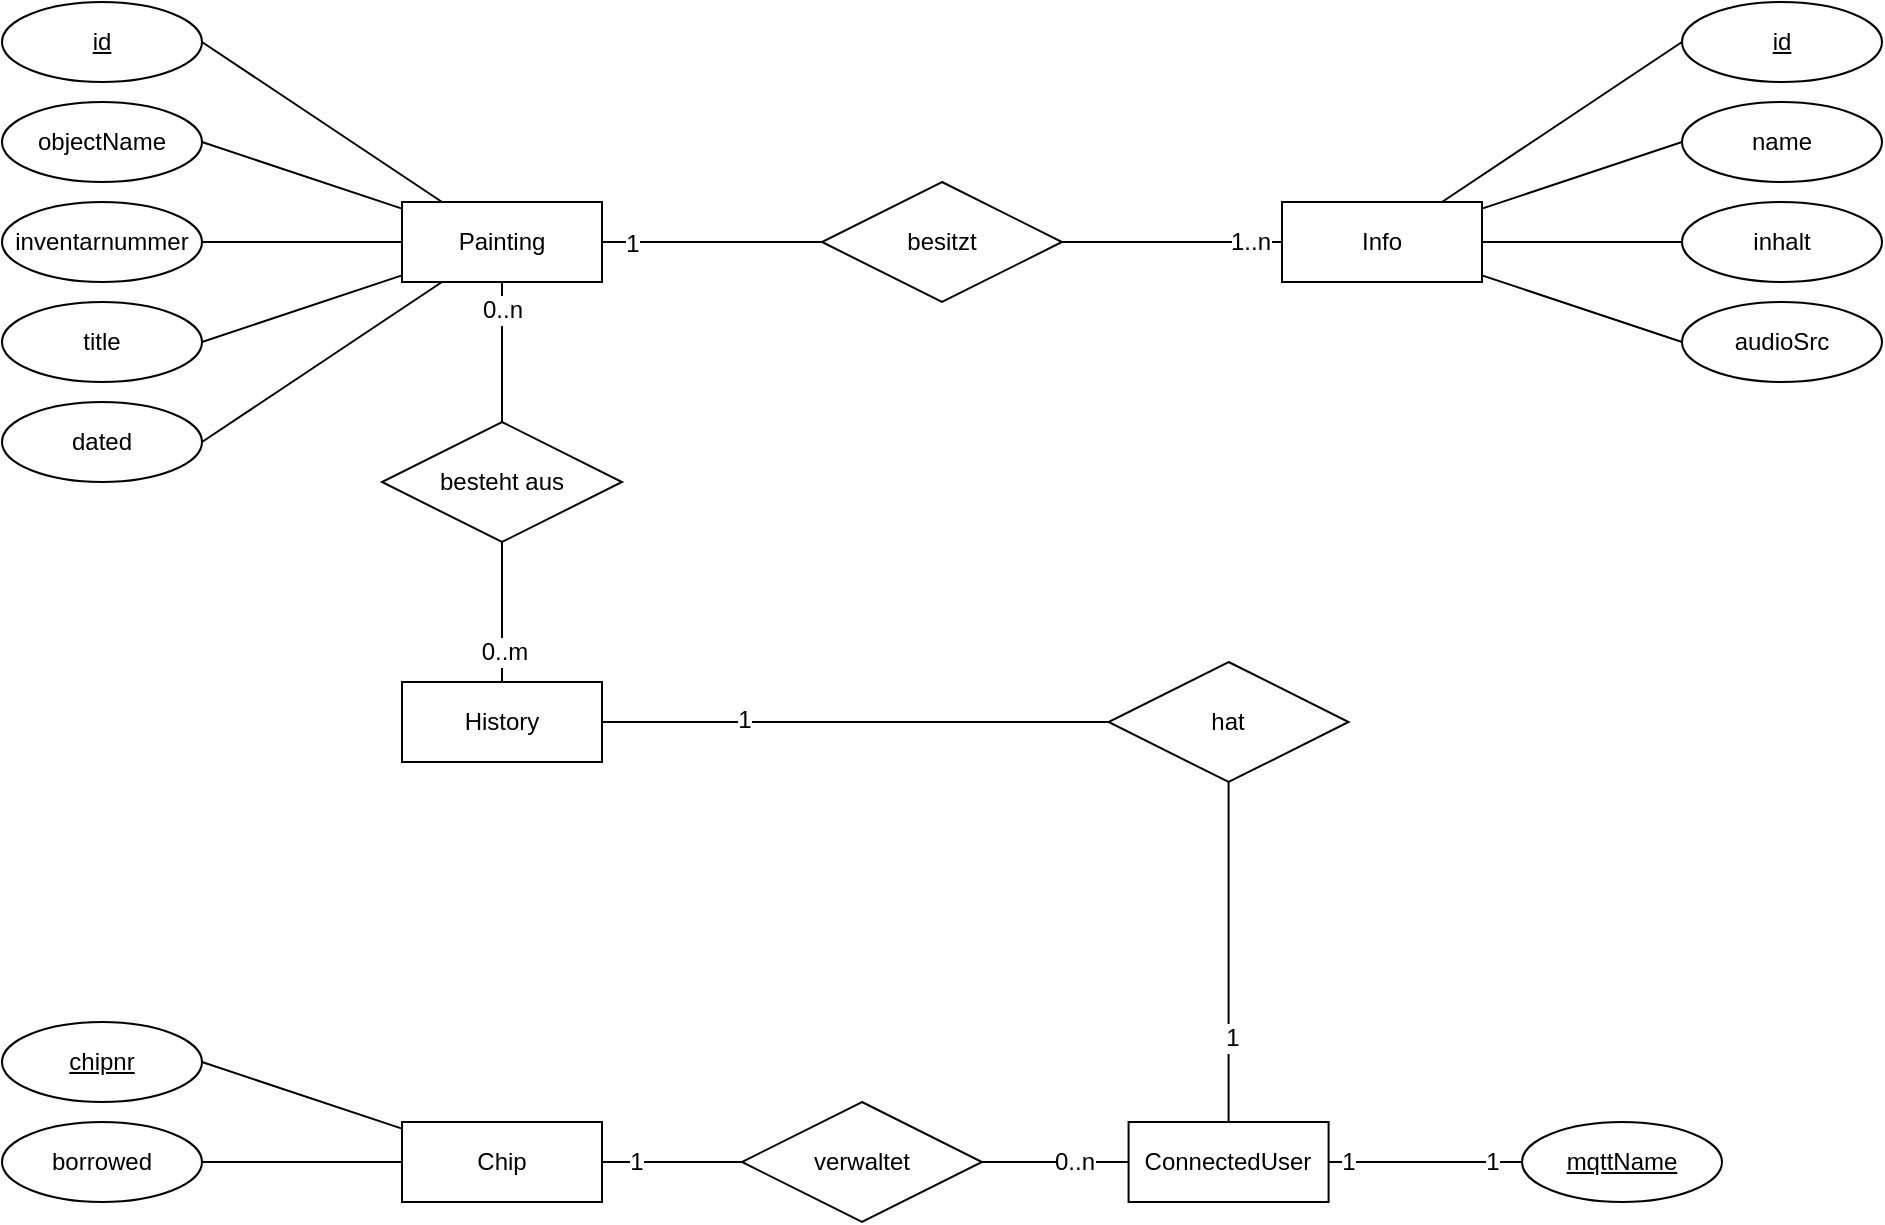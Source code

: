 <mxfile version="12.5.5" type="device"><diagram id="-gXcsNdndE854fd2dvqD" name="Page-1"><mxGraphModel dx="2073" dy="1801" grid="1" gridSize="10" guides="1" tooltips="1" connect="1" arrows="1" fold="1" page="1" pageScale="1" pageWidth="827" pageHeight="1169" math="0" shadow="0"><root><mxCell id="0"/><mxCell id="1" parent="0"/><mxCell id="c_Ig5ye8e7I6tflNE42_-22" style="edgeStyle=none;rounded=0;orthogonalLoop=1;jettySize=auto;html=1;entryX=1;entryY=0.5;entryDx=0;entryDy=0;endArrow=none;endFill=0;" parent="1" source="c_Ig5ye8e7I6tflNE42_-7" target="c_Ig5ye8e7I6tflNE42_-12" edge="1"><mxGeometry relative="1" as="geometry"/></mxCell><mxCell id="c_Ig5ye8e7I6tflNE42_-28" style="edgeStyle=none;rounded=0;orthogonalLoop=1;jettySize=auto;html=1;entryX=0;entryY=0.5;entryDx=0;entryDy=0;endArrow=none;endFill=0;" parent="1" source="c_Ig5ye8e7I6tflNE42_-7" target="c_Ig5ye8e7I6tflNE42_-27" edge="1"><mxGeometry relative="1" as="geometry"/></mxCell><mxCell id="c_Ig5ye8e7I6tflNE42_-32" value="1" style="text;html=1;align=center;verticalAlign=middle;resizable=0;points=[];;labelBackgroundColor=#ffffff;" parent="c_Ig5ye8e7I6tflNE42_-28" vertex="1" connectable="0"><mxGeometry x="-0.727" y="-1" relative="1" as="geometry"><mxPoint as="offset"/></mxGeometry></mxCell><mxCell id="c_Ig5ye8e7I6tflNE42_-51" style="edgeStyle=none;rounded=0;orthogonalLoop=1;jettySize=auto;html=1;entryX=1;entryY=0.5;entryDx=0;entryDy=0;endArrow=none;endFill=0;" parent="1" source="c_Ig5ye8e7I6tflNE42_-7" target="c_Ig5ye8e7I6tflNE42_-8" edge="1"><mxGeometry relative="1" as="geometry"/></mxCell><mxCell id="c_Ig5ye8e7I6tflNE42_-52" style="edgeStyle=none;rounded=0;orthogonalLoop=1;jettySize=auto;html=1;entryX=1;entryY=0.5;entryDx=0;entryDy=0;endArrow=none;endFill=0;" parent="1" source="c_Ig5ye8e7I6tflNE42_-7" target="c_Ig5ye8e7I6tflNE42_-9" edge="1"><mxGeometry relative="1" as="geometry"/></mxCell><mxCell id="c_Ig5ye8e7I6tflNE42_-53" style="edgeStyle=none;rounded=0;orthogonalLoop=1;jettySize=auto;html=1;entryX=1;entryY=0.5;entryDx=0;entryDy=0;endArrow=none;endFill=0;" parent="1" source="c_Ig5ye8e7I6tflNE42_-7" target="c_Ig5ye8e7I6tflNE42_-10" edge="1"><mxGeometry relative="1" as="geometry"/></mxCell><mxCell id="c_Ig5ye8e7I6tflNE42_-54" style="edgeStyle=none;rounded=0;orthogonalLoop=1;jettySize=auto;html=1;entryX=1;entryY=0.5;entryDx=0;entryDy=0;endArrow=none;endFill=0;" parent="1" source="c_Ig5ye8e7I6tflNE42_-7" target="c_Ig5ye8e7I6tflNE42_-11" edge="1"><mxGeometry relative="1" as="geometry"/></mxCell><mxCell id="c_Ig5ye8e7I6tflNE42_-7" value="Painting" style="whiteSpace=wrap;html=1;align=center;" parent="1" vertex="1"><mxGeometry y="80" width="100" height="40" as="geometry"/></mxCell><mxCell id="c_Ig5ye8e7I6tflNE42_-8" value="&lt;u&gt;id&lt;/u&gt;" style="ellipse;whiteSpace=wrap;html=1;align=center;" parent="1" vertex="1"><mxGeometry x="-200" y="-20" width="100" height="40" as="geometry"/></mxCell><mxCell id="c_Ig5ye8e7I6tflNE42_-9" value="objectName" style="ellipse;whiteSpace=wrap;html=1;align=center;" parent="1" vertex="1"><mxGeometry x="-200" y="30" width="100" height="40" as="geometry"/></mxCell><mxCell id="c_Ig5ye8e7I6tflNE42_-10" value="inventarnummer" style="ellipse;whiteSpace=wrap;html=1;align=center;" parent="1" vertex="1"><mxGeometry x="-200" y="80" width="100" height="40" as="geometry"/></mxCell><mxCell id="c_Ig5ye8e7I6tflNE42_-11" value="title" style="ellipse;whiteSpace=wrap;html=1;align=center;" parent="1" vertex="1"><mxGeometry x="-200" y="130" width="100" height="40" as="geometry"/></mxCell><mxCell id="c_Ig5ye8e7I6tflNE42_-12" value="dated" style="ellipse;whiteSpace=wrap;html=1;align=center;" parent="1" vertex="1"><mxGeometry x="-200" y="180" width="100" height="40" as="geometry"/></mxCell><mxCell id="c_Ig5ye8e7I6tflNE42_-56" style="edgeStyle=none;rounded=0;orthogonalLoop=1;jettySize=auto;html=1;entryX=0;entryY=0.5;entryDx=0;entryDy=0;endArrow=none;endFill=0;" parent="1" source="c_Ig5ye8e7I6tflNE42_-13" target="c_Ig5ye8e7I6tflNE42_-14" edge="1"><mxGeometry relative="1" as="geometry"/></mxCell><mxCell id="c_Ig5ye8e7I6tflNE42_-57" style="edgeStyle=none;rounded=0;orthogonalLoop=1;jettySize=auto;html=1;entryX=0;entryY=0.5;entryDx=0;entryDy=0;endArrow=none;endFill=0;" parent="1" source="c_Ig5ye8e7I6tflNE42_-13" target="c_Ig5ye8e7I6tflNE42_-15" edge="1"><mxGeometry relative="1" as="geometry"/></mxCell><mxCell id="c_Ig5ye8e7I6tflNE42_-58" style="edgeStyle=none;rounded=0;orthogonalLoop=1;jettySize=auto;html=1;entryX=0;entryY=0.5;entryDx=0;entryDy=0;endArrow=none;endFill=0;" parent="1" source="c_Ig5ye8e7I6tflNE42_-13" target="c_Ig5ye8e7I6tflNE42_-16" edge="1"><mxGeometry relative="1" as="geometry"/></mxCell><mxCell id="c_Ig5ye8e7I6tflNE42_-59" style="edgeStyle=none;rounded=0;orthogonalLoop=1;jettySize=auto;html=1;entryX=0;entryY=0.5;entryDx=0;entryDy=0;endArrow=none;endFill=0;" parent="1" source="c_Ig5ye8e7I6tflNE42_-13" target="c_Ig5ye8e7I6tflNE42_-17" edge="1"><mxGeometry relative="1" as="geometry"/></mxCell><mxCell id="c_Ig5ye8e7I6tflNE42_-13" value="Info" style="whiteSpace=wrap;html=1;align=center;" parent="1" vertex="1"><mxGeometry x="440" y="80" width="100" height="40" as="geometry"/></mxCell><mxCell id="c_Ig5ye8e7I6tflNE42_-14" value="&lt;u&gt;id&lt;/u&gt;" style="ellipse;whiteSpace=wrap;html=1;align=center;" parent="1" vertex="1"><mxGeometry x="640" y="-20" width="100" height="40" as="geometry"/></mxCell><mxCell id="c_Ig5ye8e7I6tflNE42_-15" value="name" style="ellipse;whiteSpace=wrap;html=1;align=center;" parent="1" vertex="1"><mxGeometry x="640" y="30" width="100" height="40" as="geometry"/></mxCell><mxCell id="c_Ig5ye8e7I6tflNE42_-16" value="inhalt" style="ellipse;whiteSpace=wrap;html=1;align=center;" parent="1" vertex="1"><mxGeometry x="640" y="80" width="100" height="40" as="geometry"/></mxCell><mxCell id="c_Ig5ye8e7I6tflNE42_-17" value="audioSrc" style="ellipse;whiteSpace=wrap;html=1;align=center;" parent="1" vertex="1"><mxGeometry x="640" y="130" width="100" height="40" as="geometry"/></mxCell><mxCell id="c_Ig5ye8e7I6tflNE42_-29" style="edgeStyle=none;rounded=0;orthogonalLoop=1;jettySize=auto;html=1;entryX=0;entryY=0.5;entryDx=0;entryDy=0;endArrow=none;endFill=0;" parent="1" source="c_Ig5ye8e7I6tflNE42_-27" target="c_Ig5ye8e7I6tflNE42_-13" edge="1"><mxGeometry relative="1" as="geometry"/></mxCell><mxCell id="c_Ig5ye8e7I6tflNE42_-31" value="1..n" style="text;html=1;align=center;verticalAlign=middle;resizable=0;points=[];;labelBackgroundColor=#ffffff;" parent="c_Ig5ye8e7I6tflNE42_-29" vertex="1" connectable="0"><mxGeometry x="0.709" relative="1" as="geometry"><mxPoint as="offset"/></mxGeometry></mxCell><mxCell id="c_Ig5ye8e7I6tflNE42_-27" value="besitzt" style="shape=rhombus;perimeter=rhombusPerimeter;whiteSpace=wrap;html=1;align=center;" parent="1" vertex="1"><mxGeometry x="210" y="70" width="120" height="60" as="geometry"/></mxCell><mxCell id="c_Ig5ye8e7I6tflNE42_-50" style="edgeStyle=none;rounded=0;orthogonalLoop=1;jettySize=auto;html=1;entryX=1;entryY=0.5;entryDx=0;entryDy=0;endArrow=none;endFill=0;" parent="1" source="c_Ig5ye8e7I6tflNE42_-33" target="c_Ig5ye8e7I6tflNE42_-35" edge="1"><mxGeometry relative="1" as="geometry"/></mxCell><mxCell id="c_Ig5ye8e7I6tflNE42_-60" style="edgeStyle=none;rounded=0;orthogonalLoop=1;jettySize=auto;html=1;entryX=1;entryY=0.5;entryDx=0;entryDy=0;endArrow=none;endFill=0;" parent="1" source="c_Ig5ye8e7I6tflNE42_-33" target="c_Ig5ye8e7I6tflNE42_-37" edge="1"><mxGeometry relative="1" as="geometry"/></mxCell><mxCell id="wmsSMcYC015vStgKPFuP-5" style="edgeStyle=none;rounded=0;orthogonalLoop=1;jettySize=auto;html=1;entryX=0;entryY=0.5;entryDx=0;entryDy=0;endArrow=none;endFill=0;" edge="1" parent="1" source="c_Ig5ye8e7I6tflNE42_-33" target="wmsSMcYC015vStgKPFuP-4"><mxGeometry relative="1" as="geometry"/></mxCell><mxCell id="wmsSMcYC015vStgKPFuP-7" value="1" style="text;html=1;align=center;verticalAlign=middle;resizable=0;points=[];labelBackgroundColor=#ffffff;" vertex="1" connectable="0" parent="wmsSMcYC015vStgKPFuP-5"><mxGeometry x="-0.737" relative="1" as="geometry"><mxPoint x="8" as="offset"/></mxGeometry></mxCell><mxCell id="c_Ig5ye8e7I6tflNE42_-33" value="Chip" style="whiteSpace=wrap;html=1;align=center;" parent="1" vertex="1"><mxGeometry y="540" width="100" height="40" as="geometry"/></mxCell><mxCell id="c_Ig5ye8e7I6tflNE42_-35" value="&lt;u&gt;chipnr&lt;/u&gt;" style="ellipse;whiteSpace=wrap;html=1;align=center;" parent="1" vertex="1"><mxGeometry x="-200" y="490" width="100" height="40" as="geometry"/></mxCell><mxCell id="c_Ig5ye8e7I6tflNE42_-37" value="borrowed" style="ellipse;whiteSpace=wrap;html=1;align=center;" parent="1" vertex="1"><mxGeometry x="-200" y="540" width="100" height="40" as="geometry"/></mxCell><mxCell id="c_Ig5ye8e7I6tflNE42_-39" value="History" style="whiteSpace=wrap;html=1;align=center;" parent="1" vertex="1"><mxGeometry y="320" width="100" height="40" as="geometry"/></mxCell><mxCell id="c_Ig5ye8e7I6tflNE42_-41" style="edgeStyle=none;rounded=0;orthogonalLoop=1;jettySize=auto;html=1;entryX=0.5;entryY=1;entryDx=0;entryDy=0;endArrow=none;endFill=0;" parent="1" source="c_Ig5ye8e7I6tflNE42_-40" target="c_Ig5ye8e7I6tflNE42_-7" edge="1"><mxGeometry relative="1" as="geometry"/></mxCell><mxCell id="c_Ig5ye8e7I6tflNE42_-46" value="0..n" style="text;html=1;align=center;verticalAlign=middle;resizable=0;points=[];;labelBackgroundColor=#ffffff;" parent="c_Ig5ye8e7I6tflNE42_-41" vertex="1" connectable="0"><mxGeometry x="0.604" relative="1" as="geometry"><mxPoint as="offset"/></mxGeometry></mxCell><mxCell id="c_Ig5ye8e7I6tflNE42_-42" style="edgeStyle=none;rounded=0;orthogonalLoop=1;jettySize=auto;html=1;endArrow=none;endFill=0;" parent="1" source="c_Ig5ye8e7I6tflNE42_-40" target="c_Ig5ye8e7I6tflNE42_-39" edge="1"><mxGeometry relative="1" as="geometry"/></mxCell><mxCell id="c_Ig5ye8e7I6tflNE42_-47" value="0..m" style="text;html=1;align=center;verticalAlign=middle;resizable=0;points=[];;labelBackgroundColor=#ffffff;" parent="c_Ig5ye8e7I6tflNE42_-42" vertex="1" connectable="0"><mxGeometry x="0.571" y="1" relative="1" as="geometry"><mxPoint as="offset"/></mxGeometry></mxCell><mxCell id="c_Ig5ye8e7I6tflNE42_-40" value="besteht aus" style="shape=rhombus;perimeter=rhombusPerimeter;whiteSpace=wrap;html=1;align=center;" parent="1" vertex="1"><mxGeometry x="-10" y="190" width="120" height="60" as="geometry"/></mxCell><mxCell id="c_Ig5ye8e7I6tflNE42_-44" style="edgeStyle=none;rounded=0;orthogonalLoop=1;jettySize=auto;html=1;entryX=1;entryY=0.5;entryDx=0;entryDy=0;endArrow=none;endFill=0;" parent="1" source="c_Ig5ye8e7I6tflNE42_-43" target="c_Ig5ye8e7I6tflNE42_-39" edge="1"><mxGeometry relative="1" as="geometry"/></mxCell><mxCell id="c_Ig5ye8e7I6tflNE42_-48" value="1" style="text;html=1;align=center;verticalAlign=middle;resizable=0;points=[];;labelBackgroundColor=#ffffff;" parent="c_Ig5ye8e7I6tflNE42_-44" vertex="1" connectable="0"><mxGeometry x="0.444" y="-1" relative="1" as="geometry"><mxPoint as="offset"/></mxGeometry></mxCell><mxCell id="c_Ig5ye8e7I6tflNE42_-45" style="edgeStyle=none;rounded=0;orthogonalLoop=1;jettySize=auto;html=1;entryX=0.5;entryY=0;entryDx=0;entryDy=0;endArrow=none;endFill=0;exitX=0.5;exitY=1;exitDx=0;exitDy=0;" parent="1" source="c_Ig5ye8e7I6tflNE42_-43" target="wmsSMcYC015vStgKPFuP-1" edge="1"><mxGeometry relative="1" as="geometry"/></mxCell><mxCell id="c_Ig5ye8e7I6tflNE42_-49" value="1" style="text;html=1;align=center;verticalAlign=middle;resizable=0;points=[];;labelBackgroundColor=#ffffff;" parent="c_Ig5ye8e7I6tflNE42_-45" vertex="1" connectable="0"><mxGeometry x="0.5" y="1" relative="1" as="geometry"><mxPoint as="offset"/></mxGeometry></mxCell><mxCell id="c_Ig5ye8e7I6tflNE42_-43" value="hat" style="shape=rhombus;perimeter=rhombusPerimeter;whiteSpace=wrap;html=1;align=center;" parent="1" vertex="1"><mxGeometry x="353.29" y="310" width="120" height="60" as="geometry"/></mxCell><mxCell id="wmsSMcYC015vStgKPFuP-10" style="edgeStyle=none;rounded=0;orthogonalLoop=1;jettySize=auto;html=1;entryX=0;entryY=0.5;entryDx=0;entryDy=0;endArrow=none;endFill=0;" edge="1" parent="1" source="wmsSMcYC015vStgKPFuP-1" target="wmsSMcYC015vStgKPFuP-9"><mxGeometry relative="1" as="geometry"/></mxCell><mxCell id="wmsSMcYC015vStgKPFuP-12" value="1" style="text;html=1;align=center;verticalAlign=middle;resizable=0;points=[];labelBackgroundColor=#ffffff;" vertex="1" connectable="0" parent="wmsSMcYC015vStgKPFuP-10"><mxGeometry x="-0.811" relative="1" as="geometry"><mxPoint as="offset"/></mxGeometry></mxCell><mxCell id="wmsSMcYC015vStgKPFuP-13" value="1" style="text;html=1;align=center;verticalAlign=middle;resizable=0;points=[];labelBackgroundColor=#ffffff;" vertex="1" connectable="0" parent="wmsSMcYC015vStgKPFuP-10"><mxGeometry x="0.69" relative="1" as="geometry"><mxPoint as="offset"/></mxGeometry></mxCell><mxCell id="wmsSMcYC015vStgKPFuP-1" value="ConnectedUser" style="rounded=0;whiteSpace=wrap;html=1;" vertex="1" parent="1"><mxGeometry x="363.29" y="540" width="100" height="40" as="geometry"/></mxCell><mxCell id="wmsSMcYC015vStgKPFuP-6" style="edgeStyle=none;rounded=0;orthogonalLoop=1;jettySize=auto;html=1;endArrow=none;endFill=0;" edge="1" parent="1" source="wmsSMcYC015vStgKPFuP-4" target="wmsSMcYC015vStgKPFuP-1"><mxGeometry relative="1" as="geometry"/></mxCell><mxCell id="wmsSMcYC015vStgKPFuP-8" value="0..n" style="text;html=1;align=center;verticalAlign=middle;resizable=0;points=[];labelBackgroundColor=#ffffff;" vertex="1" connectable="0" parent="wmsSMcYC015vStgKPFuP-6"><mxGeometry x="0.667" y="1" relative="1" as="geometry"><mxPoint x="-14.86" y="1" as="offset"/></mxGeometry></mxCell><mxCell id="wmsSMcYC015vStgKPFuP-4" value="verwaltet" style="shape=rhombus;perimeter=rhombusPerimeter;whiteSpace=wrap;html=1;align=center;" vertex="1" parent="1"><mxGeometry x="170" y="530" width="120" height="60" as="geometry"/></mxCell><mxCell id="wmsSMcYC015vStgKPFuP-9" value="&lt;u&gt;mqttName&lt;/u&gt;" style="ellipse;whiteSpace=wrap;html=1;align=center;" vertex="1" parent="1"><mxGeometry x="560" y="540" width="100" height="40" as="geometry"/></mxCell></root></mxGraphModel></diagram></mxfile>